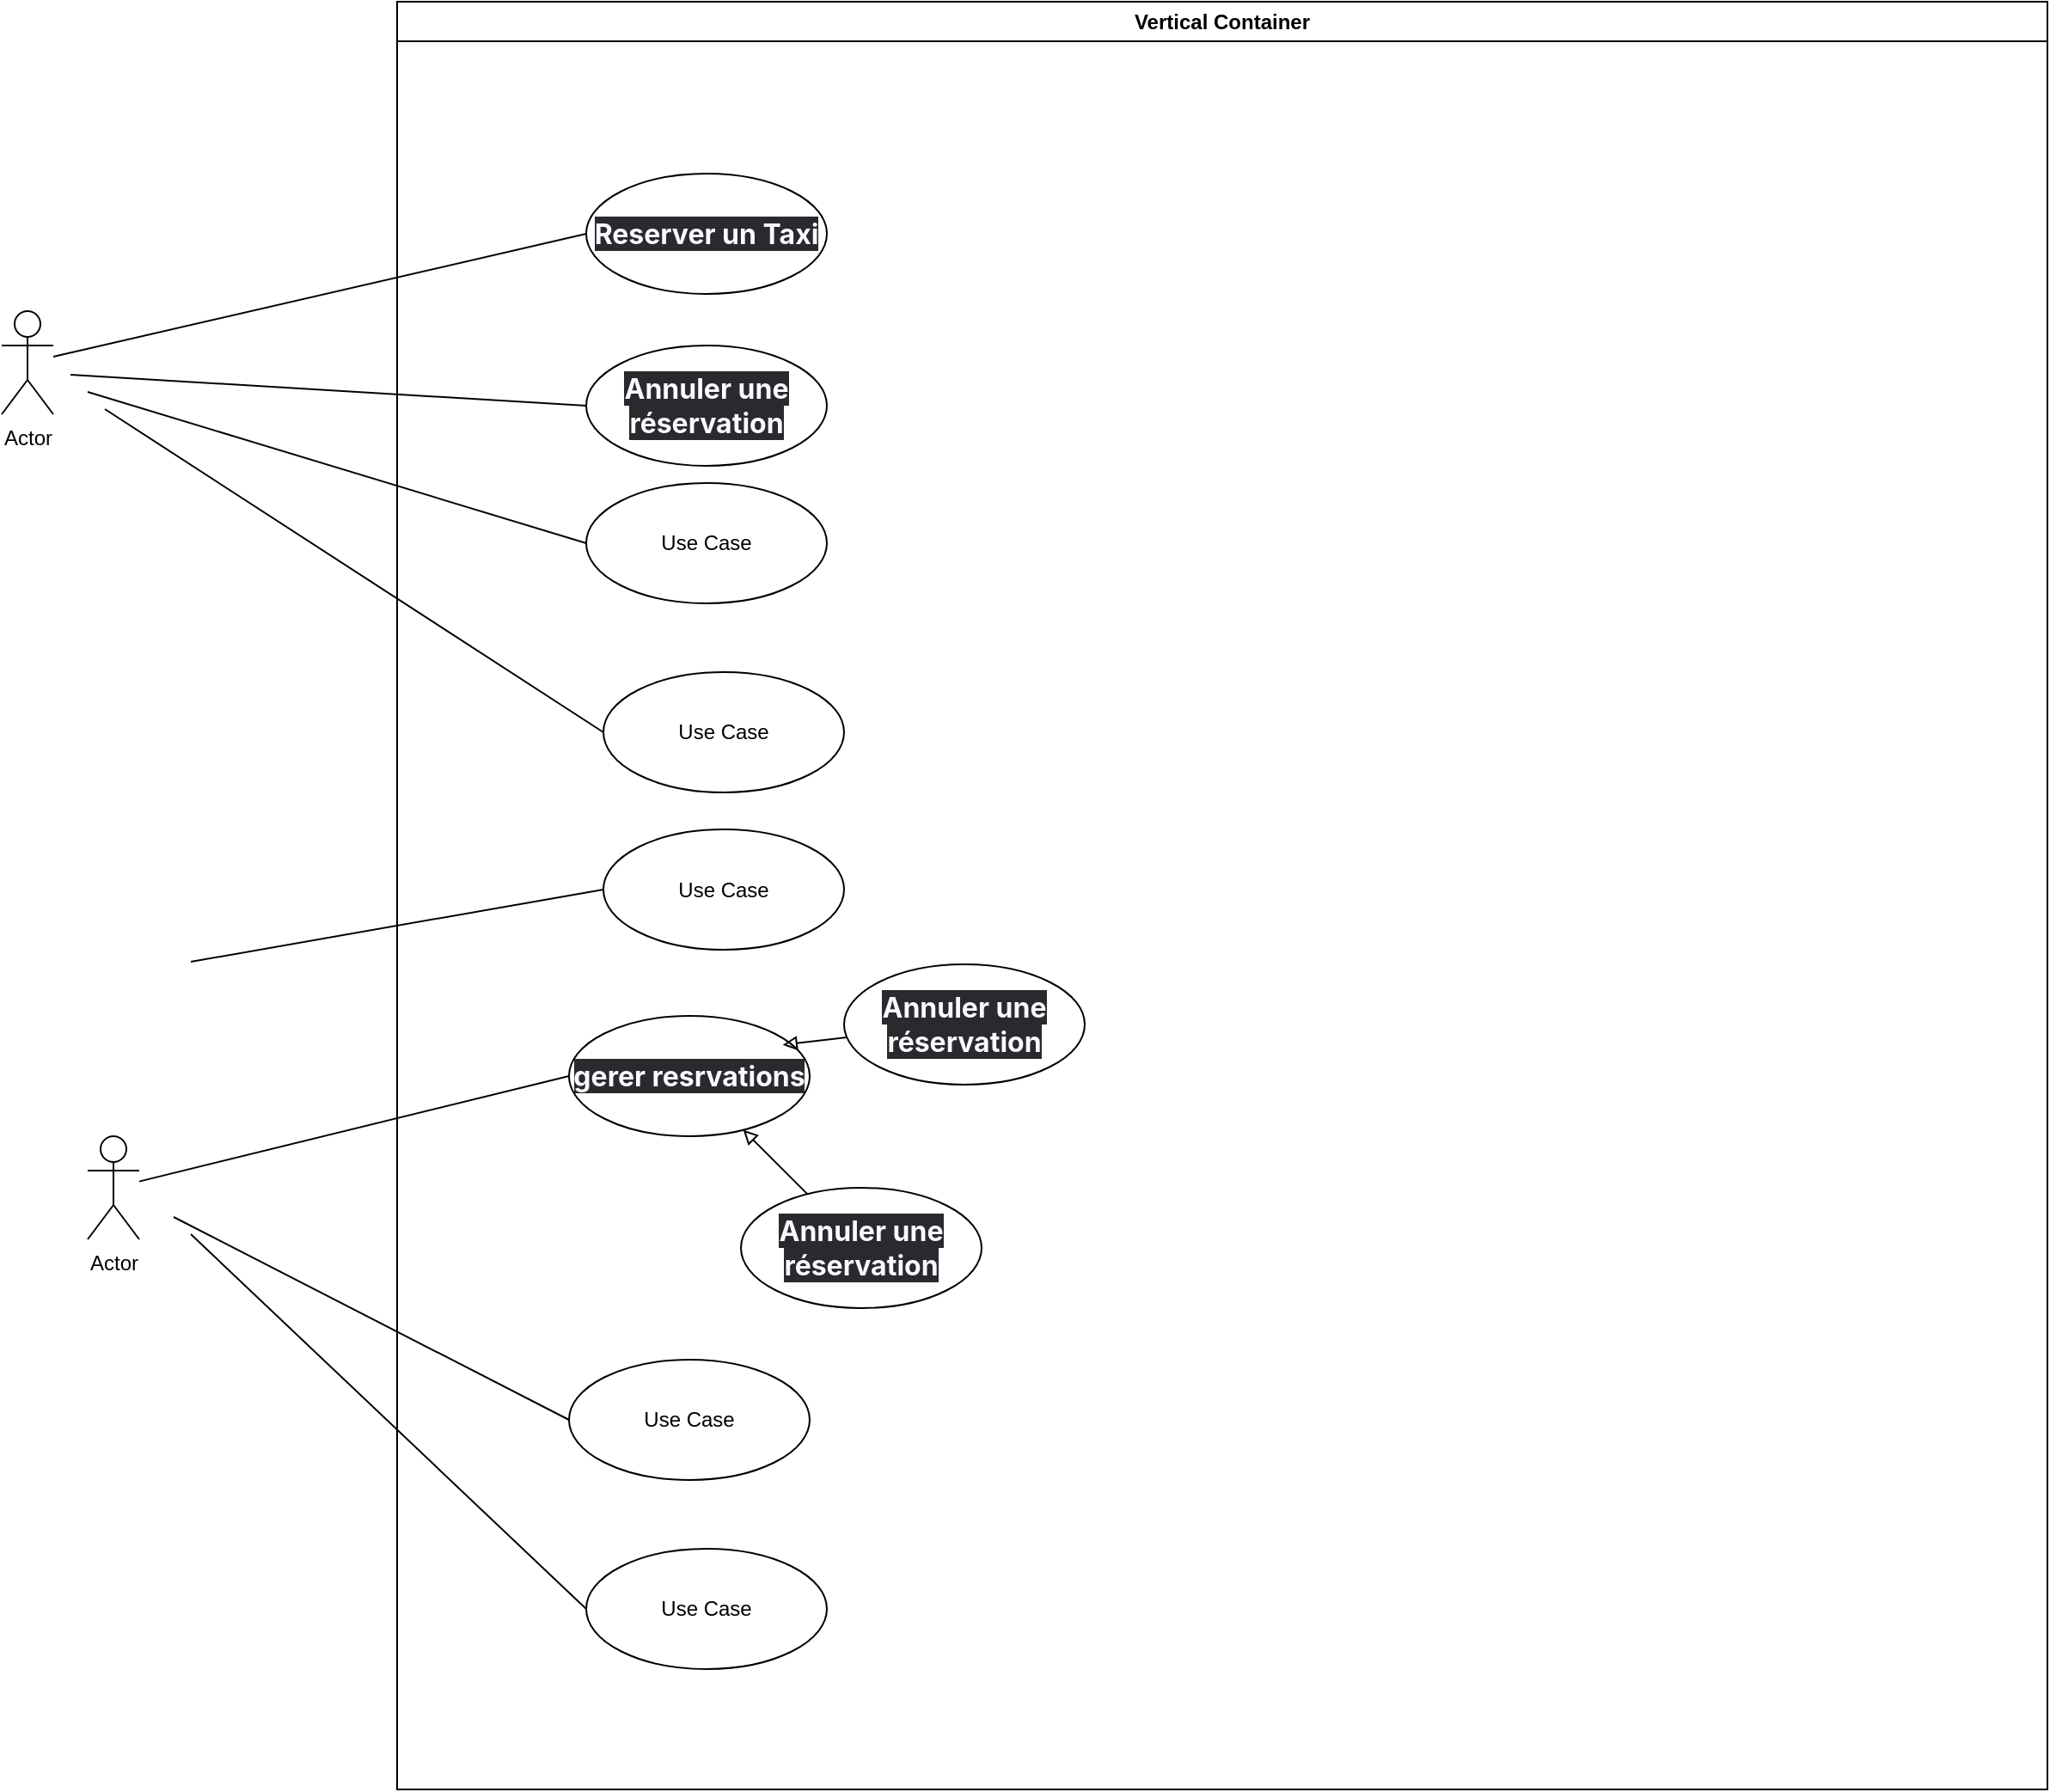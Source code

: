 <mxfile version="26.0.15">
  <diagram name="Page-1" id="0783ab3e-0a74-02c8-0abd-f7b4e66b4bec">
    <mxGraphModel dx="2339" dy="796" grid="1" gridSize="10" guides="1" tooltips="1" connect="1" arrows="1" fold="1" page="1" pageScale="1" pageWidth="850" pageHeight="1100" background="none" math="0" shadow="0">
      <root>
        <mxCell id="0" />
        <mxCell id="1" parent="0" />
        <mxCell id="72MWb_QYkgSGlyO7pgQq-3" value="Vertical Container" style="swimlane;whiteSpace=wrap;html=1;gradientColor=none;" vertex="1" parent="1">
          <mxGeometry x="-150" y="10" width="960" height="1040" as="geometry" />
        </mxCell>
        <mxCell id="72MWb_QYkgSGlyO7pgQq-2" value="&lt;div style=&quot;text-align: left;&quot;&gt;&lt;font face=&quot;Inter, system-ui, -apple-system, BlinkMacSystemFont, Segoe UI, Roboto, Noto Sans, Ubuntu, Cantarell, Helvetica Neue, Oxygen, Open Sans, sans-serif&quot; color=&quot;#f8faff&quot;&gt;&lt;span style=&quot;font-size: 16.002px; background-color: rgb(41, 42, 45);&quot;&gt;&lt;b&gt;Reserver un Taxi&lt;/b&gt;&lt;/span&gt;&lt;/font&gt;&lt;/div&gt;" style="ellipse;whiteSpace=wrap;html=1;" vertex="1" parent="72MWb_QYkgSGlyO7pgQq-3">
          <mxGeometry x="110" y="100" width="140" height="70" as="geometry" />
        </mxCell>
        <mxCell id="72MWb_QYkgSGlyO7pgQq-7" value="&lt;strong style=&quot;color: rgb(248, 250, 255); font-family: Inter, system-ui, -apple-system, BlinkMacSystemFont, &amp;quot;Segoe UI&amp;quot;, Roboto, &amp;quot;Noto Sans&amp;quot;, Ubuntu, Cantarell, &amp;quot;Helvetica Neue&amp;quot;, Oxygen, &amp;quot;Open Sans&amp;quot;, sans-serif; font-size: 16.002px; text-align: left; background-color: rgb(41, 42, 45);&quot;&gt;Annuler une réservation&lt;/strong&gt;" style="ellipse;whiteSpace=wrap;html=1;" vertex="1" parent="72MWb_QYkgSGlyO7pgQq-3">
          <mxGeometry x="110" y="200" width="140" height="70" as="geometry" />
        </mxCell>
        <mxCell id="72MWb_QYkgSGlyO7pgQq-9" value="Use Case" style="ellipse;whiteSpace=wrap;html=1;" vertex="1" parent="72MWb_QYkgSGlyO7pgQq-3">
          <mxGeometry x="110" y="280" width="140" height="70" as="geometry" />
        </mxCell>
        <mxCell id="72MWb_QYkgSGlyO7pgQq-11" value="Use Case" style="ellipse;whiteSpace=wrap;html=1;" vertex="1" parent="72MWb_QYkgSGlyO7pgQq-3">
          <mxGeometry x="120" y="390" width="140" height="70" as="geometry" />
        </mxCell>
        <mxCell id="72MWb_QYkgSGlyO7pgQq-12" style="rounded=0;orthogonalLoop=1;jettySize=auto;html=1;entryX=0;entryY=0.5;entryDx=0;entryDy=0;endArrow=none;startFill=0;" edge="1" target="72MWb_QYkgSGlyO7pgQq-13" parent="72MWb_QYkgSGlyO7pgQq-3">
          <mxGeometry relative="1" as="geometry">
            <mxPoint x="-120" y="558.5" as="sourcePoint" />
          </mxGeometry>
        </mxCell>
        <mxCell id="72MWb_QYkgSGlyO7pgQq-13" value="Use Case" style="ellipse;whiteSpace=wrap;html=1;" vertex="1" parent="72MWb_QYkgSGlyO7pgQq-3">
          <mxGeometry x="120" y="481.5" width="140" height="70" as="geometry" />
        </mxCell>
        <mxCell id="72MWb_QYkgSGlyO7pgQq-23" style="rounded=0;orthogonalLoop=1;jettySize=auto;html=1;endArrow=block;endFill=0;" edge="1" parent="72MWb_QYkgSGlyO7pgQq-3" source="72MWb_QYkgSGlyO7pgQq-14" target="72MWb_QYkgSGlyO7pgQq-17">
          <mxGeometry relative="1" as="geometry" />
        </mxCell>
        <mxCell id="72MWb_QYkgSGlyO7pgQq-14" value="&lt;strong style=&quot;color: rgb(248, 250, 255); font-family: Inter, system-ui, -apple-system, BlinkMacSystemFont, &amp;quot;Segoe UI&amp;quot;, Roboto, &amp;quot;Noto Sans&amp;quot;, Ubuntu, Cantarell, &amp;quot;Helvetica Neue&amp;quot;, Oxygen, &amp;quot;Open Sans&amp;quot;, sans-serif; font-size: 16.002px; text-align: left; background-color: rgb(41, 42, 45);&quot;&gt;Annuler une réservation&lt;/strong&gt;" style="ellipse;whiteSpace=wrap;html=1;" vertex="1" parent="72MWb_QYkgSGlyO7pgQq-3">
          <mxGeometry x="200" y="690" width="140" height="70" as="geometry" />
        </mxCell>
        <mxCell id="72MWb_QYkgSGlyO7pgQq-15" style="rounded=0;orthogonalLoop=1;jettySize=auto;html=1;entryX=0;entryY=0.5;entryDx=0;entryDy=0;endArrow=none;startFill=0;" edge="1" source="72MWb_QYkgSGlyO7pgQq-22" target="72MWb_QYkgSGlyO7pgQq-17" parent="72MWb_QYkgSGlyO7pgQq-3">
          <mxGeometry relative="1" as="geometry" />
        </mxCell>
        <mxCell id="72MWb_QYkgSGlyO7pgQq-17" value="&lt;div style=&quot;text-align: left;&quot;&gt;&lt;font face=&quot;Inter, system-ui, -apple-system, BlinkMacSystemFont, Segoe UI, Roboto, Noto Sans, Ubuntu, Cantarell, Helvetica Neue, Oxygen, Open Sans, sans-serif&quot; color=&quot;#f8faff&quot;&gt;&lt;span style=&quot;font-size: 16.002px; background-color: rgb(41, 42, 45);&quot;&gt;&lt;b&gt;gerer resrvations&lt;/b&gt;&lt;/span&gt;&lt;/font&gt;&lt;/div&gt;" style="ellipse;whiteSpace=wrap;html=1;fillColor=default;" vertex="1" parent="72MWb_QYkgSGlyO7pgQq-3">
          <mxGeometry x="100" y="590" width="140" height="70" as="geometry" />
        </mxCell>
        <mxCell id="72MWb_QYkgSGlyO7pgQq-18" style="rounded=0;orthogonalLoop=1;jettySize=auto;html=1;entryX=0;entryY=0.5;entryDx=0;entryDy=0;endArrow=none;startFill=0;" edge="1" target="72MWb_QYkgSGlyO7pgQq-20" parent="72MWb_QYkgSGlyO7pgQq-3">
          <mxGeometry relative="1" as="geometry">
            <mxPoint x="-130" y="707" as="sourcePoint" />
          </mxGeometry>
        </mxCell>
        <mxCell id="72MWb_QYkgSGlyO7pgQq-19" style="rounded=0;orthogonalLoop=1;jettySize=auto;html=1;entryX=0;entryY=0.5;entryDx=0;entryDy=0;endArrow=none;startFill=0;" edge="1" target="72MWb_QYkgSGlyO7pgQq-21" parent="72MWb_QYkgSGlyO7pgQq-3">
          <mxGeometry relative="1" as="geometry">
            <mxPoint x="-120" y="717" as="sourcePoint" />
          </mxGeometry>
        </mxCell>
        <mxCell id="72MWb_QYkgSGlyO7pgQq-20" value="Use Case" style="ellipse;whiteSpace=wrap;html=1;" vertex="1" parent="72MWb_QYkgSGlyO7pgQq-3">
          <mxGeometry x="100" y="790" width="140" height="70" as="geometry" />
        </mxCell>
        <mxCell id="72MWb_QYkgSGlyO7pgQq-21" value="Use Case" style="ellipse;whiteSpace=wrap;html=1;" vertex="1" parent="72MWb_QYkgSGlyO7pgQq-3">
          <mxGeometry x="110" y="900" width="140" height="70" as="geometry" />
        </mxCell>
        <mxCell id="72MWb_QYkgSGlyO7pgQq-22" value="Actor" style="shape=umlActor;verticalLabelPosition=bottom;verticalAlign=top;html=1;outlineConnect=0;" vertex="1" parent="72MWb_QYkgSGlyO7pgQq-3">
          <mxGeometry x="-180" y="660" width="30" height="60" as="geometry" />
        </mxCell>
        <mxCell id="72MWb_QYkgSGlyO7pgQq-24" value="&lt;strong style=&quot;color: rgb(248, 250, 255); font-family: Inter, system-ui, -apple-system, BlinkMacSystemFont, &amp;quot;Segoe UI&amp;quot;, Roboto, &amp;quot;Noto Sans&amp;quot;, Ubuntu, Cantarell, &amp;quot;Helvetica Neue&amp;quot;, Oxygen, &amp;quot;Open Sans&amp;quot;, sans-serif; font-size: 16.002px; text-align: left; background-color: rgb(41, 42, 45);&quot;&gt;Annuler une réservation&lt;/strong&gt;" style="ellipse;whiteSpace=wrap;html=1;" vertex="1" parent="72MWb_QYkgSGlyO7pgQq-3">
          <mxGeometry x="260" y="560" width="140" height="70" as="geometry" />
        </mxCell>
        <mxCell id="72MWb_QYkgSGlyO7pgQq-25" style="rounded=0;orthogonalLoop=1;jettySize=auto;html=1;entryX=0.888;entryY=0.241;entryDx=0;entryDy=0;entryPerimeter=0;endArrow=block;endFill=0;" edge="1" source="72MWb_QYkgSGlyO7pgQq-24" parent="72MWb_QYkgSGlyO7pgQq-3" target="72MWb_QYkgSGlyO7pgQq-17">
          <mxGeometry relative="1" as="geometry">
            <mxPoint x="320" y="570" as="targetPoint" />
          </mxGeometry>
        </mxCell>
        <mxCell id="72MWb_QYkgSGlyO7pgQq-5" style="rounded=0;orthogonalLoop=1;jettySize=auto;html=1;entryX=0;entryY=0.5;entryDx=0;entryDy=0;endArrow=none;startFill=0;" edge="1" parent="1" source="72MWb_QYkgSGlyO7pgQq-4" target="72MWb_QYkgSGlyO7pgQq-2">
          <mxGeometry relative="1" as="geometry" />
        </mxCell>
        <mxCell id="72MWb_QYkgSGlyO7pgQq-4" value="Actor" style="shape=umlActor;verticalLabelPosition=bottom;verticalAlign=top;html=1;outlineConnect=0;" vertex="1" parent="1">
          <mxGeometry x="-380" y="190" width="30" height="60" as="geometry" />
        </mxCell>
        <mxCell id="72MWb_QYkgSGlyO7pgQq-6" style="rounded=0;orthogonalLoop=1;jettySize=auto;html=1;entryX=0;entryY=0.5;entryDx=0;entryDy=0;endArrow=none;startFill=0;" edge="1" target="72MWb_QYkgSGlyO7pgQq-7" parent="1">
          <mxGeometry relative="1" as="geometry">
            <mxPoint x="-340" y="227" as="sourcePoint" />
          </mxGeometry>
        </mxCell>
        <mxCell id="72MWb_QYkgSGlyO7pgQq-8" style="rounded=0;orthogonalLoop=1;jettySize=auto;html=1;entryX=0;entryY=0.5;entryDx=0;entryDy=0;endArrow=none;startFill=0;" edge="1" target="72MWb_QYkgSGlyO7pgQq-9" parent="1">
          <mxGeometry relative="1" as="geometry">
            <mxPoint x="-330" y="237" as="sourcePoint" />
          </mxGeometry>
        </mxCell>
        <mxCell id="72MWb_QYkgSGlyO7pgQq-10" style="rounded=0;orthogonalLoop=1;jettySize=auto;html=1;entryX=0;entryY=0.5;entryDx=0;entryDy=0;endArrow=none;startFill=0;" edge="1" target="72MWb_QYkgSGlyO7pgQq-11" parent="1">
          <mxGeometry relative="1" as="geometry">
            <mxPoint x="-320" y="247" as="sourcePoint" />
          </mxGeometry>
        </mxCell>
      </root>
    </mxGraphModel>
  </diagram>
</mxfile>
